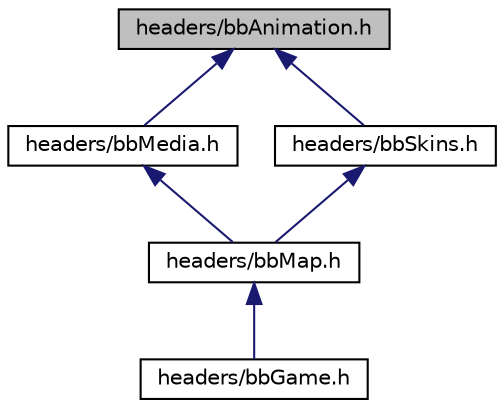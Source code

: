 digraph "headers/bbAnimation.h"
{
 // LATEX_PDF_SIZE
  edge [fontname="Helvetica",fontsize="10",labelfontname="Helvetica",labelfontsize="10"];
  node [fontname="Helvetica",fontsize="10",shape=record];
  Node1 [label="headers/bbAnimation.h",height=0.2,width=0.4,color="black", fillcolor="grey75", style="filled", fontcolor="black",tooltip=" "];
  Node1 -> Node2 [dir="back",color="midnightblue",fontsize="10",style="solid",fontname="Helvetica"];
  Node2 [label="headers/bbMedia.h",height=0.2,width=0.4,color="black", fillcolor="white", style="filled",URL="$bbMedia_8h.html",tooltip="bbMedia stores all of the graphics, etc needed to display everything drawn to the screen,..."];
  Node2 -> Node3 [dir="back",color="midnightblue",fontsize="10",style="solid",fontname="Helvetica"];
  Node3 [label="headers/bbMap.h",height=0.2,width=0.4,color="black", fillcolor="white", style="filled",URL="$bbMap_8h.html",tooltip="bbMap stores all the game data pertaining to one map in the game"];
  Node3 -> Node4 [dir="back",color="midnightblue",fontsize="10",style="solid",fontname="Helvetica"];
  Node4 [label="headers/bbGame.h",height=0.2,width=0.4,color="black", fillcolor="white", style="filled",URL="$bbGame_8h.html",tooltip="bbGame is the root of all data stored by the game."];
  Node1 -> Node5 [dir="back",color="midnightblue",fontsize="10",style="solid",fontname="Helvetica"];
  Node5 [label="headers/bbSkins.h",height=0.2,width=0.4,color="black", fillcolor="white", style="filled",URL="$bbSkins_8h.html",tooltip="Skins store a collection of animations, pertaining to one bbDrawable type."];
  Node5 -> Node3 [dir="back",color="midnightblue",fontsize="10",style="solid",fontname="Helvetica"];
}
